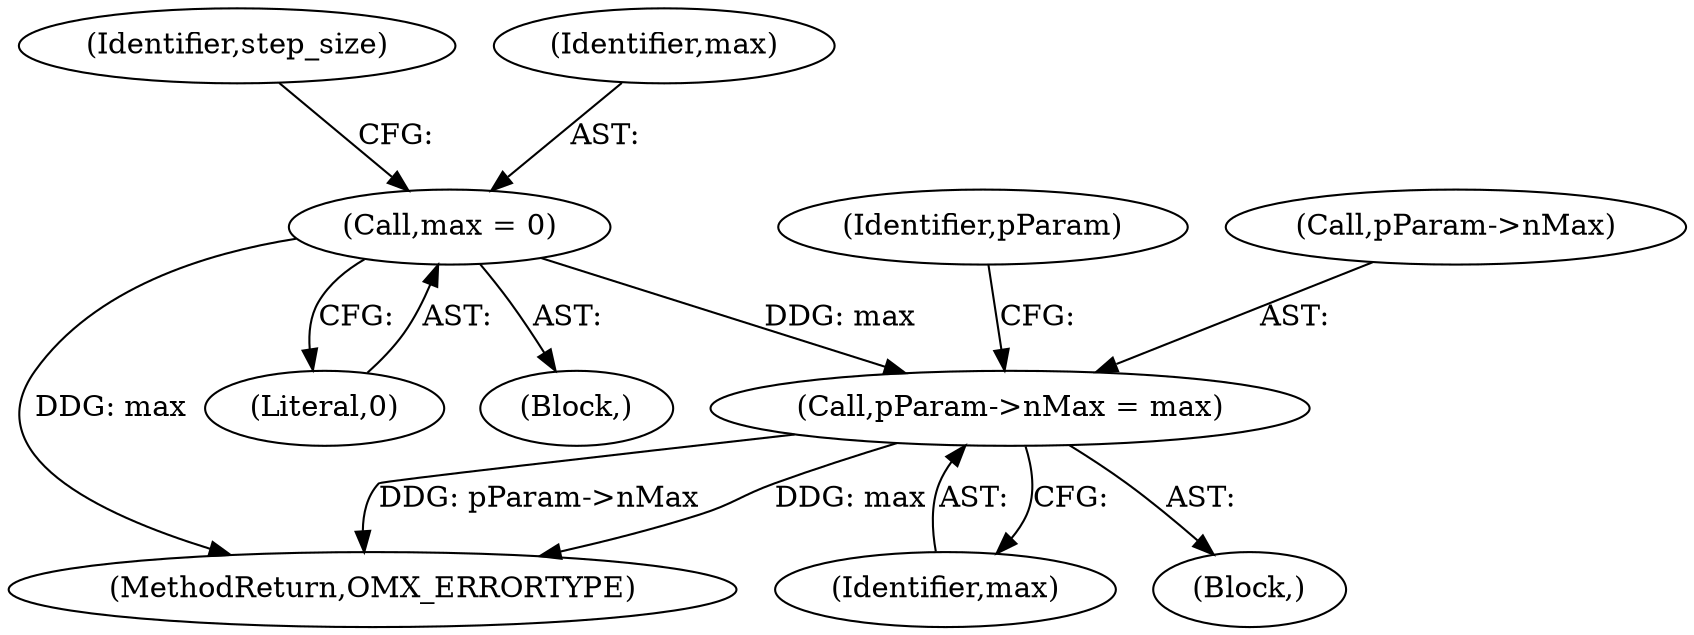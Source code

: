 digraph "0_Android_560ccdb509a7b86186fac0fce1b25bd9a3e6a6e8_5@pointer" {
"1001107" [label="(Call,pParam->nMax = max)"];
"1001086" [label="(Call,max = 0)"];
"1001086" [label="(Call,max = 0)"];
"1001107" [label="(Call,pParam->nMax = max)"];
"1001091" [label="(Identifier,step_size)"];
"1001111" [label="(Identifier,max)"];
"1001080" [label="(Block,)"];
"1001444" [label="(MethodReturn,OMX_ERRORTYPE)"];
"1001101" [label="(Block,)"];
"1001114" [label="(Identifier,pParam)"];
"1001108" [label="(Call,pParam->nMax)"];
"1001088" [label="(Literal,0)"];
"1001087" [label="(Identifier,max)"];
"1001107" -> "1001101"  [label="AST: "];
"1001107" -> "1001111"  [label="CFG: "];
"1001108" -> "1001107"  [label="AST: "];
"1001111" -> "1001107"  [label="AST: "];
"1001114" -> "1001107"  [label="CFG: "];
"1001107" -> "1001444"  [label="DDG: pParam->nMax"];
"1001107" -> "1001444"  [label="DDG: max"];
"1001086" -> "1001107"  [label="DDG: max"];
"1001086" -> "1001080"  [label="AST: "];
"1001086" -> "1001088"  [label="CFG: "];
"1001087" -> "1001086"  [label="AST: "];
"1001088" -> "1001086"  [label="AST: "];
"1001091" -> "1001086"  [label="CFG: "];
"1001086" -> "1001444"  [label="DDG: max"];
}
